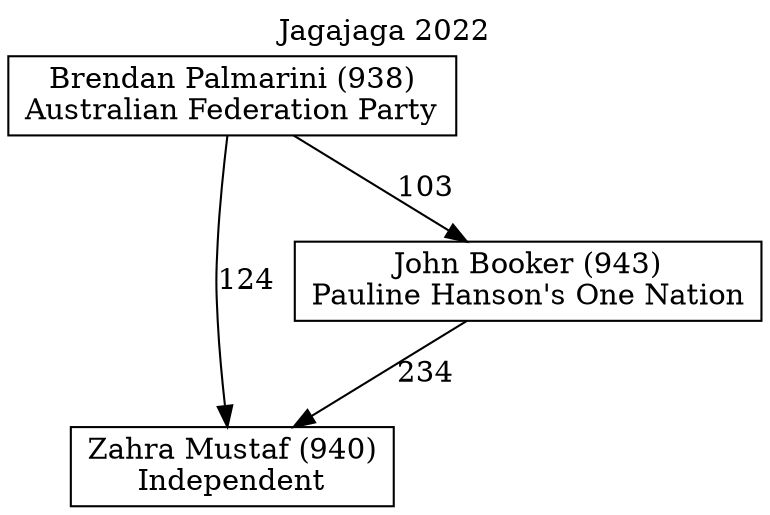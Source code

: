 // House preference flow
digraph "Zahra Mustaf (940)_Jagajaga_2022" {
	graph [label="Jagajaga 2022" labelloc=t mclimit=10]
	node [shape=box]
	"Zahra Mustaf (940)" [label="Zahra Mustaf (940)
Independent"]
	"Brendan Palmarini (938)" [label="Brendan Palmarini (938)
Australian Federation Party"]
	"John Booker (943)" [label="John Booker (943)
Pauline Hanson's One Nation"]
	"John Booker (943)" -> "Zahra Mustaf (940)" [label=234]
	"Brendan Palmarini (938)" -> "John Booker (943)" [label=103]
	"Brendan Palmarini (938)" -> "Zahra Mustaf (940)" [label=124]
}
